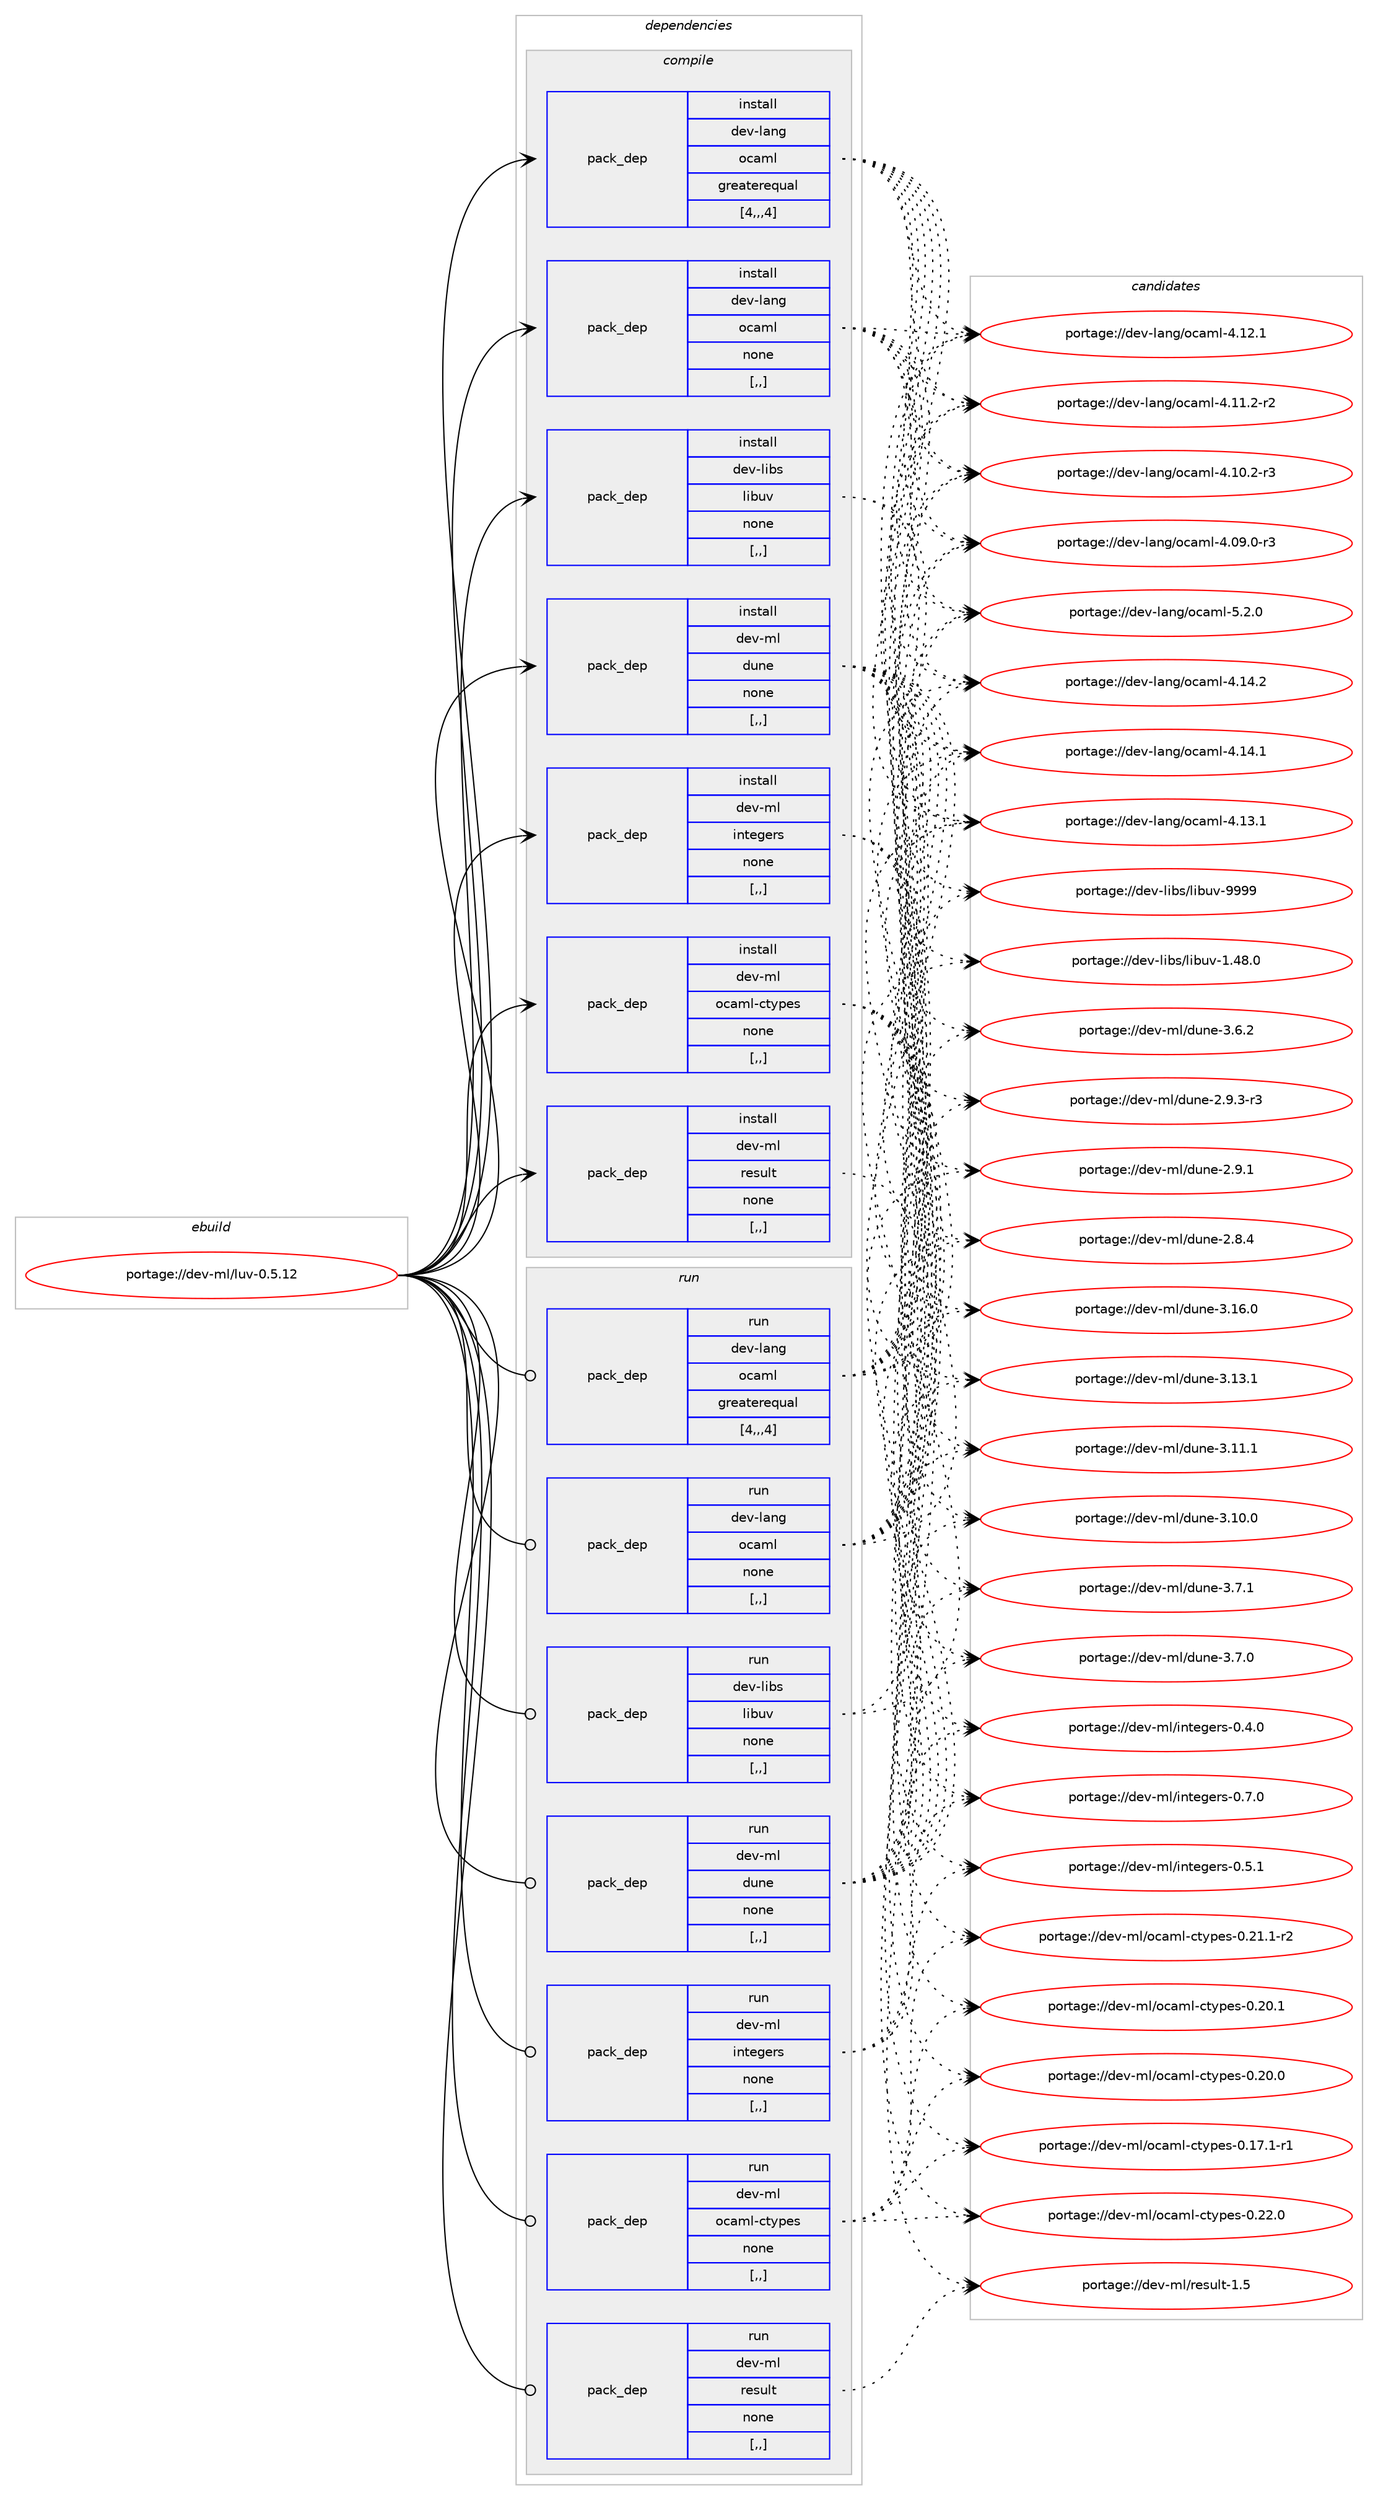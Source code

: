 digraph prolog {

# *************
# Graph options
# *************

newrank=true;
concentrate=true;
compound=true;
graph [rankdir=LR,fontname=Helvetica,fontsize=10,ranksep=1.5];#, ranksep=2.5, nodesep=0.2];
edge  [arrowhead=vee];
node  [fontname=Helvetica,fontsize=10];

# **********
# The ebuild
# **********

subgraph cluster_leftcol {
color=gray;
label=<<i>ebuild</i>>;
id [label="portage://dev-ml/luv-0.5.12", color=red, width=4, href="../dev-ml/luv-0.5.12.svg"];
}

# ****************
# The dependencies
# ****************

subgraph cluster_midcol {
color=gray;
label=<<i>dependencies</i>>;
subgraph cluster_compile {
fillcolor="#eeeeee";
style=filled;
label=<<i>compile</i>>;
subgraph pack89956 {
dependency120888 [label=<<TABLE BORDER="0" CELLBORDER="1" CELLSPACING="0" CELLPADDING="4" WIDTH="220"><TR><TD ROWSPAN="6" CELLPADDING="30">pack_dep</TD></TR><TR><TD WIDTH="110">install</TD></TR><TR><TD>dev-lang</TD></TR><TR><TD>ocaml</TD></TR><TR><TD>greaterequal</TD></TR><TR><TD>[4,,,4]</TD></TR></TABLE>>, shape=none, color=blue];
}
id:e -> dependency120888:w [weight=20,style="solid",arrowhead="vee"];
subgraph pack89957 {
dependency120889 [label=<<TABLE BORDER="0" CELLBORDER="1" CELLSPACING="0" CELLPADDING="4" WIDTH="220"><TR><TD ROWSPAN="6" CELLPADDING="30">pack_dep</TD></TR><TR><TD WIDTH="110">install</TD></TR><TR><TD>dev-lang</TD></TR><TR><TD>ocaml</TD></TR><TR><TD>none</TD></TR><TR><TD>[,,]</TD></TR></TABLE>>, shape=none, color=blue];
}
id:e -> dependency120889:w [weight=20,style="solid",arrowhead="vee"];
subgraph pack89958 {
dependency120890 [label=<<TABLE BORDER="0" CELLBORDER="1" CELLSPACING="0" CELLPADDING="4" WIDTH="220"><TR><TD ROWSPAN="6" CELLPADDING="30">pack_dep</TD></TR><TR><TD WIDTH="110">install</TD></TR><TR><TD>dev-libs</TD></TR><TR><TD>libuv</TD></TR><TR><TD>none</TD></TR><TR><TD>[,,]</TD></TR></TABLE>>, shape=none, color=blue];
}
id:e -> dependency120890:w [weight=20,style="solid",arrowhead="vee"];
subgraph pack89959 {
dependency120891 [label=<<TABLE BORDER="0" CELLBORDER="1" CELLSPACING="0" CELLPADDING="4" WIDTH="220"><TR><TD ROWSPAN="6" CELLPADDING="30">pack_dep</TD></TR><TR><TD WIDTH="110">install</TD></TR><TR><TD>dev-ml</TD></TR><TR><TD>dune</TD></TR><TR><TD>none</TD></TR><TR><TD>[,,]</TD></TR></TABLE>>, shape=none, color=blue];
}
id:e -> dependency120891:w [weight=20,style="solid",arrowhead="vee"];
subgraph pack89960 {
dependency120892 [label=<<TABLE BORDER="0" CELLBORDER="1" CELLSPACING="0" CELLPADDING="4" WIDTH="220"><TR><TD ROWSPAN="6" CELLPADDING="30">pack_dep</TD></TR><TR><TD WIDTH="110">install</TD></TR><TR><TD>dev-ml</TD></TR><TR><TD>integers</TD></TR><TR><TD>none</TD></TR><TR><TD>[,,]</TD></TR></TABLE>>, shape=none, color=blue];
}
id:e -> dependency120892:w [weight=20,style="solid",arrowhead="vee"];
subgraph pack89961 {
dependency120893 [label=<<TABLE BORDER="0" CELLBORDER="1" CELLSPACING="0" CELLPADDING="4" WIDTH="220"><TR><TD ROWSPAN="6" CELLPADDING="30">pack_dep</TD></TR><TR><TD WIDTH="110">install</TD></TR><TR><TD>dev-ml</TD></TR><TR><TD>ocaml-ctypes</TD></TR><TR><TD>none</TD></TR><TR><TD>[,,]</TD></TR></TABLE>>, shape=none, color=blue];
}
id:e -> dependency120893:w [weight=20,style="solid",arrowhead="vee"];
subgraph pack89962 {
dependency120894 [label=<<TABLE BORDER="0" CELLBORDER="1" CELLSPACING="0" CELLPADDING="4" WIDTH="220"><TR><TD ROWSPAN="6" CELLPADDING="30">pack_dep</TD></TR><TR><TD WIDTH="110">install</TD></TR><TR><TD>dev-ml</TD></TR><TR><TD>result</TD></TR><TR><TD>none</TD></TR><TR><TD>[,,]</TD></TR></TABLE>>, shape=none, color=blue];
}
id:e -> dependency120894:w [weight=20,style="solid",arrowhead="vee"];
}
subgraph cluster_compileandrun {
fillcolor="#eeeeee";
style=filled;
label=<<i>compile and run</i>>;
}
subgraph cluster_run {
fillcolor="#eeeeee";
style=filled;
label=<<i>run</i>>;
subgraph pack89963 {
dependency120895 [label=<<TABLE BORDER="0" CELLBORDER="1" CELLSPACING="0" CELLPADDING="4" WIDTH="220"><TR><TD ROWSPAN="6" CELLPADDING="30">pack_dep</TD></TR><TR><TD WIDTH="110">run</TD></TR><TR><TD>dev-lang</TD></TR><TR><TD>ocaml</TD></TR><TR><TD>greaterequal</TD></TR><TR><TD>[4,,,4]</TD></TR></TABLE>>, shape=none, color=blue];
}
id:e -> dependency120895:w [weight=20,style="solid",arrowhead="odot"];
subgraph pack89964 {
dependency120896 [label=<<TABLE BORDER="0" CELLBORDER="1" CELLSPACING="0" CELLPADDING="4" WIDTH="220"><TR><TD ROWSPAN="6" CELLPADDING="30">pack_dep</TD></TR><TR><TD WIDTH="110">run</TD></TR><TR><TD>dev-lang</TD></TR><TR><TD>ocaml</TD></TR><TR><TD>none</TD></TR><TR><TD>[,,]</TD></TR></TABLE>>, shape=none, color=blue];
}
id:e -> dependency120896:w [weight=20,style="solid",arrowhead="odot"];
subgraph pack89965 {
dependency120897 [label=<<TABLE BORDER="0" CELLBORDER="1" CELLSPACING="0" CELLPADDING="4" WIDTH="220"><TR><TD ROWSPAN="6" CELLPADDING="30">pack_dep</TD></TR><TR><TD WIDTH="110">run</TD></TR><TR><TD>dev-libs</TD></TR><TR><TD>libuv</TD></TR><TR><TD>none</TD></TR><TR><TD>[,,]</TD></TR></TABLE>>, shape=none, color=blue];
}
id:e -> dependency120897:w [weight=20,style="solid",arrowhead="odot"];
subgraph pack89966 {
dependency120898 [label=<<TABLE BORDER="0" CELLBORDER="1" CELLSPACING="0" CELLPADDING="4" WIDTH="220"><TR><TD ROWSPAN="6" CELLPADDING="30">pack_dep</TD></TR><TR><TD WIDTH="110">run</TD></TR><TR><TD>dev-ml</TD></TR><TR><TD>dune</TD></TR><TR><TD>none</TD></TR><TR><TD>[,,]</TD></TR></TABLE>>, shape=none, color=blue];
}
id:e -> dependency120898:w [weight=20,style="solid",arrowhead="odot"];
subgraph pack89967 {
dependency120899 [label=<<TABLE BORDER="0" CELLBORDER="1" CELLSPACING="0" CELLPADDING="4" WIDTH="220"><TR><TD ROWSPAN="6" CELLPADDING="30">pack_dep</TD></TR><TR><TD WIDTH="110">run</TD></TR><TR><TD>dev-ml</TD></TR><TR><TD>integers</TD></TR><TR><TD>none</TD></TR><TR><TD>[,,]</TD></TR></TABLE>>, shape=none, color=blue];
}
id:e -> dependency120899:w [weight=20,style="solid",arrowhead="odot"];
subgraph pack89968 {
dependency120900 [label=<<TABLE BORDER="0" CELLBORDER="1" CELLSPACING="0" CELLPADDING="4" WIDTH="220"><TR><TD ROWSPAN="6" CELLPADDING="30">pack_dep</TD></TR><TR><TD WIDTH="110">run</TD></TR><TR><TD>dev-ml</TD></TR><TR><TD>ocaml-ctypes</TD></TR><TR><TD>none</TD></TR><TR><TD>[,,]</TD></TR></TABLE>>, shape=none, color=blue];
}
id:e -> dependency120900:w [weight=20,style="solid",arrowhead="odot"];
subgraph pack89969 {
dependency120901 [label=<<TABLE BORDER="0" CELLBORDER="1" CELLSPACING="0" CELLPADDING="4" WIDTH="220"><TR><TD ROWSPAN="6" CELLPADDING="30">pack_dep</TD></TR><TR><TD WIDTH="110">run</TD></TR><TR><TD>dev-ml</TD></TR><TR><TD>result</TD></TR><TR><TD>none</TD></TR><TR><TD>[,,]</TD></TR></TABLE>>, shape=none, color=blue];
}
id:e -> dependency120901:w [weight=20,style="solid",arrowhead="odot"];
}
}

# **************
# The candidates
# **************

subgraph cluster_choices {
rank=same;
color=gray;
label=<<i>candidates</i>>;

subgraph choice89956 {
color=black;
nodesep=1;
choice1001011184510897110103471119997109108455346504648 [label="portage://dev-lang/ocaml-5.2.0", color=red, width=4,href="../dev-lang/ocaml-5.2.0.svg"];
choice100101118451089711010347111999710910845524649524650 [label="portage://dev-lang/ocaml-4.14.2", color=red, width=4,href="../dev-lang/ocaml-4.14.2.svg"];
choice100101118451089711010347111999710910845524649524649 [label="portage://dev-lang/ocaml-4.14.1", color=red, width=4,href="../dev-lang/ocaml-4.14.1.svg"];
choice100101118451089711010347111999710910845524649514649 [label="portage://dev-lang/ocaml-4.13.1", color=red, width=4,href="../dev-lang/ocaml-4.13.1.svg"];
choice100101118451089711010347111999710910845524649504649 [label="portage://dev-lang/ocaml-4.12.1", color=red, width=4,href="../dev-lang/ocaml-4.12.1.svg"];
choice1001011184510897110103471119997109108455246494946504511450 [label="portage://dev-lang/ocaml-4.11.2-r2", color=red, width=4,href="../dev-lang/ocaml-4.11.2-r2.svg"];
choice1001011184510897110103471119997109108455246494846504511451 [label="portage://dev-lang/ocaml-4.10.2-r3", color=red, width=4,href="../dev-lang/ocaml-4.10.2-r3.svg"];
choice1001011184510897110103471119997109108455246485746484511451 [label="portage://dev-lang/ocaml-4.09.0-r3", color=red, width=4,href="../dev-lang/ocaml-4.09.0-r3.svg"];
dependency120888:e -> choice1001011184510897110103471119997109108455346504648:w [style=dotted,weight="100"];
dependency120888:e -> choice100101118451089711010347111999710910845524649524650:w [style=dotted,weight="100"];
dependency120888:e -> choice100101118451089711010347111999710910845524649524649:w [style=dotted,weight="100"];
dependency120888:e -> choice100101118451089711010347111999710910845524649514649:w [style=dotted,weight="100"];
dependency120888:e -> choice100101118451089711010347111999710910845524649504649:w [style=dotted,weight="100"];
dependency120888:e -> choice1001011184510897110103471119997109108455246494946504511450:w [style=dotted,weight="100"];
dependency120888:e -> choice1001011184510897110103471119997109108455246494846504511451:w [style=dotted,weight="100"];
dependency120888:e -> choice1001011184510897110103471119997109108455246485746484511451:w [style=dotted,weight="100"];
}
subgraph choice89957 {
color=black;
nodesep=1;
choice1001011184510897110103471119997109108455346504648 [label="portage://dev-lang/ocaml-5.2.0", color=red, width=4,href="../dev-lang/ocaml-5.2.0.svg"];
choice100101118451089711010347111999710910845524649524650 [label="portage://dev-lang/ocaml-4.14.2", color=red, width=4,href="../dev-lang/ocaml-4.14.2.svg"];
choice100101118451089711010347111999710910845524649524649 [label="portage://dev-lang/ocaml-4.14.1", color=red, width=4,href="../dev-lang/ocaml-4.14.1.svg"];
choice100101118451089711010347111999710910845524649514649 [label="portage://dev-lang/ocaml-4.13.1", color=red, width=4,href="../dev-lang/ocaml-4.13.1.svg"];
choice100101118451089711010347111999710910845524649504649 [label="portage://dev-lang/ocaml-4.12.1", color=red, width=4,href="../dev-lang/ocaml-4.12.1.svg"];
choice1001011184510897110103471119997109108455246494946504511450 [label="portage://dev-lang/ocaml-4.11.2-r2", color=red, width=4,href="../dev-lang/ocaml-4.11.2-r2.svg"];
choice1001011184510897110103471119997109108455246494846504511451 [label="portage://dev-lang/ocaml-4.10.2-r3", color=red, width=4,href="../dev-lang/ocaml-4.10.2-r3.svg"];
choice1001011184510897110103471119997109108455246485746484511451 [label="portage://dev-lang/ocaml-4.09.0-r3", color=red, width=4,href="../dev-lang/ocaml-4.09.0-r3.svg"];
dependency120889:e -> choice1001011184510897110103471119997109108455346504648:w [style=dotted,weight="100"];
dependency120889:e -> choice100101118451089711010347111999710910845524649524650:w [style=dotted,weight="100"];
dependency120889:e -> choice100101118451089711010347111999710910845524649524649:w [style=dotted,weight="100"];
dependency120889:e -> choice100101118451089711010347111999710910845524649514649:w [style=dotted,weight="100"];
dependency120889:e -> choice100101118451089711010347111999710910845524649504649:w [style=dotted,weight="100"];
dependency120889:e -> choice1001011184510897110103471119997109108455246494946504511450:w [style=dotted,weight="100"];
dependency120889:e -> choice1001011184510897110103471119997109108455246494846504511451:w [style=dotted,weight="100"];
dependency120889:e -> choice1001011184510897110103471119997109108455246485746484511451:w [style=dotted,weight="100"];
}
subgraph choice89958 {
color=black;
nodesep=1;
choice100101118451081059811547108105981171184557575757 [label="portage://dev-libs/libuv-9999", color=red, width=4,href="../dev-libs/libuv-9999.svg"];
choice1001011184510810598115471081059811711845494652564648 [label="portage://dev-libs/libuv-1.48.0", color=red, width=4,href="../dev-libs/libuv-1.48.0.svg"];
dependency120890:e -> choice100101118451081059811547108105981171184557575757:w [style=dotted,weight="100"];
dependency120890:e -> choice1001011184510810598115471081059811711845494652564648:w [style=dotted,weight="100"];
}
subgraph choice89959 {
color=black;
nodesep=1;
choice100101118451091084710011711010145514649544648 [label="portage://dev-ml/dune-3.16.0", color=red, width=4,href="../dev-ml/dune-3.16.0.svg"];
choice100101118451091084710011711010145514649514649 [label="portage://dev-ml/dune-3.13.1", color=red, width=4,href="../dev-ml/dune-3.13.1.svg"];
choice100101118451091084710011711010145514649494649 [label="portage://dev-ml/dune-3.11.1", color=red, width=4,href="../dev-ml/dune-3.11.1.svg"];
choice100101118451091084710011711010145514649484648 [label="portage://dev-ml/dune-3.10.0", color=red, width=4,href="../dev-ml/dune-3.10.0.svg"];
choice1001011184510910847100117110101455146554649 [label="portage://dev-ml/dune-3.7.1", color=red, width=4,href="../dev-ml/dune-3.7.1.svg"];
choice1001011184510910847100117110101455146554648 [label="portage://dev-ml/dune-3.7.0", color=red, width=4,href="../dev-ml/dune-3.7.0.svg"];
choice1001011184510910847100117110101455146544650 [label="portage://dev-ml/dune-3.6.2", color=red, width=4,href="../dev-ml/dune-3.6.2.svg"];
choice10010111845109108471001171101014550465746514511451 [label="portage://dev-ml/dune-2.9.3-r3", color=red, width=4,href="../dev-ml/dune-2.9.3-r3.svg"];
choice1001011184510910847100117110101455046574649 [label="portage://dev-ml/dune-2.9.1", color=red, width=4,href="../dev-ml/dune-2.9.1.svg"];
choice1001011184510910847100117110101455046564652 [label="portage://dev-ml/dune-2.8.4", color=red, width=4,href="../dev-ml/dune-2.8.4.svg"];
dependency120891:e -> choice100101118451091084710011711010145514649544648:w [style=dotted,weight="100"];
dependency120891:e -> choice100101118451091084710011711010145514649514649:w [style=dotted,weight="100"];
dependency120891:e -> choice100101118451091084710011711010145514649494649:w [style=dotted,weight="100"];
dependency120891:e -> choice100101118451091084710011711010145514649484648:w [style=dotted,weight="100"];
dependency120891:e -> choice1001011184510910847100117110101455146554649:w [style=dotted,weight="100"];
dependency120891:e -> choice1001011184510910847100117110101455146554648:w [style=dotted,weight="100"];
dependency120891:e -> choice1001011184510910847100117110101455146544650:w [style=dotted,weight="100"];
dependency120891:e -> choice10010111845109108471001171101014550465746514511451:w [style=dotted,weight="100"];
dependency120891:e -> choice1001011184510910847100117110101455046574649:w [style=dotted,weight="100"];
dependency120891:e -> choice1001011184510910847100117110101455046564652:w [style=dotted,weight="100"];
}
subgraph choice89960 {
color=black;
nodesep=1;
choice1001011184510910847105110116101103101114115454846554648 [label="portage://dev-ml/integers-0.7.0", color=red, width=4,href="../dev-ml/integers-0.7.0.svg"];
choice1001011184510910847105110116101103101114115454846534649 [label="portage://dev-ml/integers-0.5.1", color=red, width=4,href="../dev-ml/integers-0.5.1.svg"];
choice1001011184510910847105110116101103101114115454846524648 [label="portage://dev-ml/integers-0.4.0", color=red, width=4,href="../dev-ml/integers-0.4.0.svg"];
dependency120892:e -> choice1001011184510910847105110116101103101114115454846554648:w [style=dotted,weight="100"];
dependency120892:e -> choice1001011184510910847105110116101103101114115454846534649:w [style=dotted,weight="100"];
dependency120892:e -> choice1001011184510910847105110116101103101114115454846524648:w [style=dotted,weight="100"];
}
subgraph choice89961 {
color=black;
nodesep=1;
choice10010111845109108471119997109108459911612111210111545484650504648 [label="portage://dev-ml/ocaml-ctypes-0.22.0", color=red, width=4,href="../dev-ml/ocaml-ctypes-0.22.0.svg"];
choice100101118451091084711199971091084599116121112101115454846504946494511450 [label="portage://dev-ml/ocaml-ctypes-0.21.1-r2", color=red, width=4,href="../dev-ml/ocaml-ctypes-0.21.1-r2.svg"];
choice10010111845109108471119997109108459911612111210111545484650484649 [label="portage://dev-ml/ocaml-ctypes-0.20.1", color=red, width=4,href="../dev-ml/ocaml-ctypes-0.20.1.svg"];
choice10010111845109108471119997109108459911612111210111545484650484648 [label="portage://dev-ml/ocaml-ctypes-0.20.0", color=red, width=4,href="../dev-ml/ocaml-ctypes-0.20.0.svg"];
choice100101118451091084711199971091084599116121112101115454846495546494511449 [label="portage://dev-ml/ocaml-ctypes-0.17.1-r1", color=red, width=4,href="../dev-ml/ocaml-ctypes-0.17.1-r1.svg"];
dependency120893:e -> choice10010111845109108471119997109108459911612111210111545484650504648:w [style=dotted,weight="100"];
dependency120893:e -> choice100101118451091084711199971091084599116121112101115454846504946494511450:w [style=dotted,weight="100"];
dependency120893:e -> choice10010111845109108471119997109108459911612111210111545484650484649:w [style=dotted,weight="100"];
dependency120893:e -> choice10010111845109108471119997109108459911612111210111545484650484648:w [style=dotted,weight="100"];
dependency120893:e -> choice100101118451091084711199971091084599116121112101115454846495546494511449:w [style=dotted,weight="100"];
}
subgraph choice89962 {
color=black;
nodesep=1;
choice100101118451091084711410111511710811645494653 [label="portage://dev-ml/result-1.5", color=red, width=4,href="../dev-ml/result-1.5.svg"];
dependency120894:e -> choice100101118451091084711410111511710811645494653:w [style=dotted,weight="100"];
}
subgraph choice89963 {
color=black;
nodesep=1;
choice1001011184510897110103471119997109108455346504648 [label="portage://dev-lang/ocaml-5.2.0", color=red, width=4,href="../dev-lang/ocaml-5.2.0.svg"];
choice100101118451089711010347111999710910845524649524650 [label="portage://dev-lang/ocaml-4.14.2", color=red, width=4,href="../dev-lang/ocaml-4.14.2.svg"];
choice100101118451089711010347111999710910845524649524649 [label="portage://dev-lang/ocaml-4.14.1", color=red, width=4,href="../dev-lang/ocaml-4.14.1.svg"];
choice100101118451089711010347111999710910845524649514649 [label="portage://dev-lang/ocaml-4.13.1", color=red, width=4,href="../dev-lang/ocaml-4.13.1.svg"];
choice100101118451089711010347111999710910845524649504649 [label="portage://dev-lang/ocaml-4.12.1", color=red, width=4,href="../dev-lang/ocaml-4.12.1.svg"];
choice1001011184510897110103471119997109108455246494946504511450 [label="portage://dev-lang/ocaml-4.11.2-r2", color=red, width=4,href="../dev-lang/ocaml-4.11.2-r2.svg"];
choice1001011184510897110103471119997109108455246494846504511451 [label="portage://dev-lang/ocaml-4.10.2-r3", color=red, width=4,href="../dev-lang/ocaml-4.10.2-r3.svg"];
choice1001011184510897110103471119997109108455246485746484511451 [label="portage://dev-lang/ocaml-4.09.0-r3", color=red, width=4,href="../dev-lang/ocaml-4.09.0-r3.svg"];
dependency120895:e -> choice1001011184510897110103471119997109108455346504648:w [style=dotted,weight="100"];
dependency120895:e -> choice100101118451089711010347111999710910845524649524650:w [style=dotted,weight="100"];
dependency120895:e -> choice100101118451089711010347111999710910845524649524649:w [style=dotted,weight="100"];
dependency120895:e -> choice100101118451089711010347111999710910845524649514649:w [style=dotted,weight="100"];
dependency120895:e -> choice100101118451089711010347111999710910845524649504649:w [style=dotted,weight="100"];
dependency120895:e -> choice1001011184510897110103471119997109108455246494946504511450:w [style=dotted,weight="100"];
dependency120895:e -> choice1001011184510897110103471119997109108455246494846504511451:w [style=dotted,weight="100"];
dependency120895:e -> choice1001011184510897110103471119997109108455246485746484511451:w [style=dotted,weight="100"];
}
subgraph choice89964 {
color=black;
nodesep=1;
choice1001011184510897110103471119997109108455346504648 [label="portage://dev-lang/ocaml-5.2.0", color=red, width=4,href="../dev-lang/ocaml-5.2.0.svg"];
choice100101118451089711010347111999710910845524649524650 [label="portage://dev-lang/ocaml-4.14.2", color=red, width=4,href="../dev-lang/ocaml-4.14.2.svg"];
choice100101118451089711010347111999710910845524649524649 [label="portage://dev-lang/ocaml-4.14.1", color=red, width=4,href="../dev-lang/ocaml-4.14.1.svg"];
choice100101118451089711010347111999710910845524649514649 [label="portage://dev-lang/ocaml-4.13.1", color=red, width=4,href="../dev-lang/ocaml-4.13.1.svg"];
choice100101118451089711010347111999710910845524649504649 [label="portage://dev-lang/ocaml-4.12.1", color=red, width=4,href="../dev-lang/ocaml-4.12.1.svg"];
choice1001011184510897110103471119997109108455246494946504511450 [label="portage://dev-lang/ocaml-4.11.2-r2", color=red, width=4,href="../dev-lang/ocaml-4.11.2-r2.svg"];
choice1001011184510897110103471119997109108455246494846504511451 [label="portage://dev-lang/ocaml-4.10.2-r3", color=red, width=4,href="../dev-lang/ocaml-4.10.2-r3.svg"];
choice1001011184510897110103471119997109108455246485746484511451 [label="portage://dev-lang/ocaml-4.09.0-r3", color=red, width=4,href="../dev-lang/ocaml-4.09.0-r3.svg"];
dependency120896:e -> choice1001011184510897110103471119997109108455346504648:w [style=dotted,weight="100"];
dependency120896:e -> choice100101118451089711010347111999710910845524649524650:w [style=dotted,weight="100"];
dependency120896:e -> choice100101118451089711010347111999710910845524649524649:w [style=dotted,weight="100"];
dependency120896:e -> choice100101118451089711010347111999710910845524649514649:w [style=dotted,weight="100"];
dependency120896:e -> choice100101118451089711010347111999710910845524649504649:w [style=dotted,weight="100"];
dependency120896:e -> choice1001011184510897110103471119997109108455246494946504511450:w [style=dotted,weight="100"];
dependency120896:e -> choice1001011184510897110103471119997109108455246494846504511451:w [style=dotted,weight="100"];
dependency120896:e -> choice1001011184510897110103471119997109108455246485746484511451:w [style=dotted,weight="100"];
}
subgraph choice89965 {
color=black;
nodesep=1;
choice100101118451081059811547108105981171184557575757 [label="portage://dev-libs/libuv-9999", color=red, width=4,href="../dev-libs/libuv-9999.svg"];
choice1001011184510810598115471081059811711845494652564648 [label="portage://dev-libs/libuv-1.48.0", color=red, width=4,href="../dev-libs/libuv-1.48.0.svg"];
dependency120897:e -> choice100101118451081059811547108105981171184557575757:w [style=dotted,weight="100"];
dependency120897:e -> choice1001011184510810598115471081059811711845494652564648:w [style=dotted,weight="100"];
}
subgraph choice89966 {
color=black;
nodesep=1;
choice100101118451091084710011711010145514649544648 [label="portage://dev-ml/dune-3.16.0", color=red, width=4,href="../dev-ml/dune-3.16.0.svg"];
choice100101118451091084710011711010145514649514649 [label="portage://dev-ml/dune-3.13.1", color=red, width=4,href="../dev-ml/dune-3.13.1.svg"];
choice100101118451091084710011711010145514649494649 [label="portage://dev-ml/dune-3.11.1", color=red, width=4,href="../dev-ml/dune-3.11.1.svg"];
choice100101118451091084710011711010145514649484648 [label="portage://dev-ml/dune-3.10.0", color=red, width=4,href="../dev-ml/dune-3.10.0.svg"];
choice1001011184510910847100117110101455146554649 [label="portage://dev-ml/dune-3.7.1", color=red, width=4,href="../dev-ml/dune-3.7.1.svg"];
choice1001011184510910847100117110101455146554648 [label="portage://dev-ml/dune-3.7.0", color=red, width=4,href="../dev-ml/dune-3.7.0.svg"];
choice1001011184510910847100117110101455146544650 [label="portage://dev-ml/dune-3.6.2", color=red, width=4,href="../dev-ml/dune-3.6.2.svg"];
choice10010111845109108471001171101014550465746514511451 [label="portage://dev-ml/dune-2.9.3-r3", color=red, width=4,href="../dev-ml/dune-2.9.3-r3.svg"];
choice1001011184510910847100117110101455046574649 [label="portage://dev-ml/dune-2.9.1", color=red, width=4,href="../dev-ml/dune-2.9.1.svg"];
choice1001011184510910847100117110101455046564652 [label="portage://dev-ml/dune-2.8.4", color=red, width=4,href="../dev-ml/dune-2.8.4.svg"];
dependency120898:e -> choice100101118451091084710011711010145514649544648:w [style=dotted,weight="100"];
dependency120898:e -> choice100101118451091084710011711010145514649514649:w [style=dotted,weight="100"];
dependency120898:e -> choice100101118451091084710011711010145514649494649:w [style=dotted,weight="100"];
dependency120898:e -> choice100101118451091084710011711010145514649484648:w [style=dotted,weight="100"];
dependency120898:e -> choice1001011184510910847100117110101455146554649:w [style=dotted,weight="100"];
dependency120898:e -> choice1001011184510910847100117110101455146554648:w [style=dotted,weight="100"];
dependency120898:e -> choice1001011184510910847100117110101455146544650:w [style=dotted,weight="100"];
dependency120898:e -> choice10010111845109108471001171101014550465746514511451:w [style=dotted,weight="100"];
dependency120898:e -> choice1001011184510910847100117110101455046574649:w [style=dotted,weight="100"];
dependency120898:e -> choice1001011184510910847100117110101455046564652:w [style=dotted,weight="100"];
}
subgraph choice89967 {
color=black;
nodesep=1;
choice1001011184510910847105110116101103101114115454846554648 [label="portage://dev-ml/integers-0.7.0", color=red, width=4,href="../dev-ml/integers-0.7.0.svg"];
choice1001011184510910847105110116101103101114115454846534649 [label="portage://dev-ml/integers-0.5.1", color=red, width=4,href="../dev-ml/integers-0.5.1.svg"];
choice1001011184510910847105110116101103101114115454846524648 [label="portage://dev-ml/integers-0.4.0", color=red, width=4,href="../dev-ml/integers-0.4.0.svg"];
dependency120899:e -> choice1001011184510910847105110116101103101114115454846554648:w [style=dotted,weight="100"];
dependency120899:e -> choice1001011184510910847105110116101103101114115454846534649:w [style=dotted,weight="100"];
dependency120899:e -> choice1001011184510910847105110116101103101114115454846524648:w [style=dotted,weight="100"];
}
subgraph choice89968 {
color=black;
nodesep=1;
choice10010111845109108471119997109108459911612111210111545484650504648 [label="portage://dev-ml/ocaml-ctypes-0.22.0", color=red, width=4,href="../dev-ml/ocaml-ctypes-0.22.0.svg"];
choice100101118451091084711199971091084599116121112101115454846504946494511450 [label="portage://dev-ml/ocaml-ctypes-0.21.1-r2", color=red, width=4,href="../dev-ml/ocaml-ctypes-0.21.1-r2.svg"];
choice10010111845109108471119997109108459911612111210111545484650484649 [label="portage://dev-ml/ocaml-ctypes-0.20.1", color=red, width=4,href="../dev-ml/ocaml-ctypes-0.20.1.svg"];
choice10010111845109108471119997109108459911612111210111545484650484648 [label="portage://dev-ml/ocaml-ctypes-0.20.0", color=red, width=4,href="../dev-ml/ocaml-ctypes-0.20.0.svg"];
choice100101118451091084711199971091084599116121112101115454846495546494511449 [label="portage://dev-ml/ocaml-ctypes-0.17.1-r1", color=red, width=4,href="../dev-ml/ocaml-ctypes-0.17.1-r1.svg"];
dependency120900:e -> choice10010111845109108471119997109108459911612111210111545484650504648:w [style=dotted,weight="100"];
dependency120900:e -> choice100101118451091084711199971091084599116121112101115454846504946494511450:w [style=dotted,weight="100"];
dependency120900:e -> choice10010111845109108471119997109108459911612111210111545484650484649:w [style=dotted,weight="100"];
dependency120900:e -> choice10010111845109108471119997109108459911612111210111545484650484648:w [style=dotted,weight="100"];
dependency120900:e -> choice100101118451091084711199971091084599116121112101115454846495546494511449:w [style=dotted,weight="100"];
}
subgraph choice89969 {
color=black;
nodesep=1;
choice100101118451091084711410111511710811645494653 [label="portage://dev-ml/result-1.5", color=red, width=4,href="../dev-ml/result-1.5.svg"];
dependency120901:e -> choice100101118451091084711410111511710811645494653:w [style=dotted,weight="100"];
}
}

}
